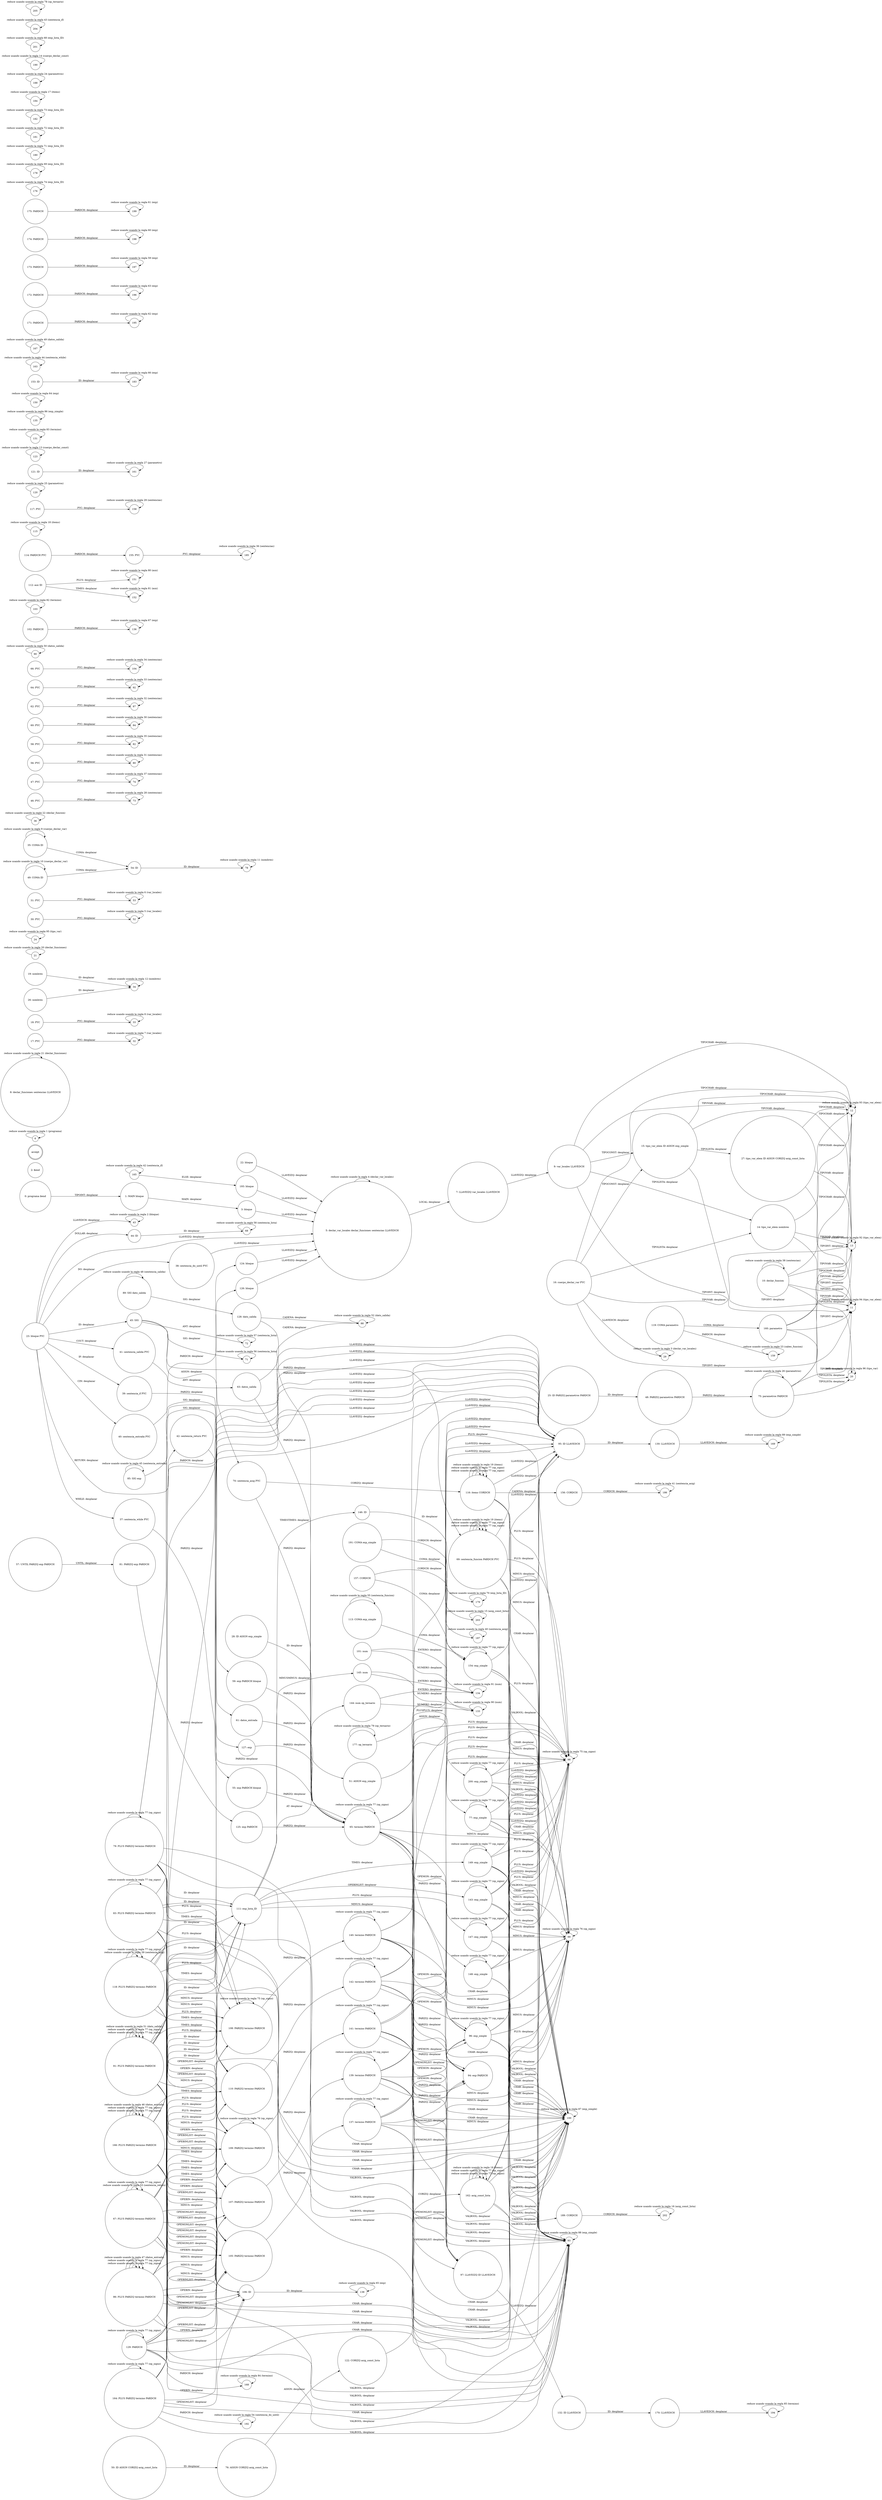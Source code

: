 digraph DFA {
    rankdir=LR;
    node [shape=circle];
    0 [label="0"];
    0 [label="0: programa $end"];
    0 -> 1 [label="TIPOINT: desplazar"];
    1 [label="1"];
    1 [label="1: MAIN bloque"];
    1 -> 3 [label="MAIN: desplazar"];
    2 [label="2"];
    2 [label="2: $end"];
    3 [label="3"];
    3 [label="3: bloque"];
    3 -> 5 [label="LLAVEIZQ: desplazar"];
    4 [label="4"];
    4 [shape=doublecircle, label="accept"];
    5 [label="5"];
    5 [label="5: declar_var_locales declar_funciones sentencias LLAVEDCH"];
    5 -> 7 [label="LOCAL: desplazar"];
    5 -> 5 [label="reduce usando usando la regla 4 (declar_var_locales)"];
    6 [label="6"];
    6 -> 6 [label="reduce usando usando la regla 1 (programa)"];
    7 [label="7"];
    7 [label="7: LLAVEIZQ var_locales LLAVEDCH"];
    7 -> 9 [label="LLAVEIZQ: desplazar"];
    8 [label="8"];
    8 [label="8: declar_funciones sentencias LLAVEDCH"];
    8 -> 8 [label="reduce usando usando la regla 21 (declar_funciones)"];
    9 [label="9"];
    9 [label="9: var_locales LLAVEDCH"];
    9 -> 11 [label="TIPOINT: desplazar"];
    9 -> 12 [label="TIPOCHAR: desplazar"];
    9 -> 13 [label="TIPOVAR: desplazar"];
    9 -> 14 [label="TIPOLISTA: desplazar"];
    9 -> 15 [label="TIPOCONST: desplazar"];
    10 [label="10"];
    10 [label="10: sentencias LLAVEDCH"];
    10 [label="10: declar_funcion"];
    10 -> 11 [label="TIPOINT: desplazar"];
    10 -> 12 [label="TIPOCHAR: desplazar"];
    10 -> 13 [label="TIPOVAR: desplazar"];
    10 -> 20 [label="TIPOLISTA: desplazar"];
    10 -> 10 [label="reduce usando usando la regla 38 (sentencias)"];
    11 [label="11"];
    11 -> 11 [label="reduce usando usando la regla 94 (tipo_var_elem)"];
    12 [label="12"];
    12 -> 12 [label="reduce usando usando la regla 93 (tipo_var_elem)"];
    13 [label="13"];
    13 -> 13 [label="reduce usando usando la regla 92 (tipo_var_elem)"];
    14 [label="14"];
    14 [label="14: tipo_var_elem nombres"];
    14 -> 11 [label="TIPOINT: desplazar"];
    14 -> 12 [label="TIPOCHAR: desplazar"];
    14 -> 13 [label="TIPOVAR: desplazar"];
    15 [label="15"];
    15 [label="15: tipo_var_elem ID ASIGN exp_simple"];
    15 -> 11 [label="TIPOINT: desplazar"];
    15 -> 12 [label="TIPOCHAR: desplazar"];
    15 -> 13 [label="TIPOVAR: desplazar"];
    15 -> 27 [label="TIPOLISTA: desplazar"];
    16 [label="16"];
    16 [label="16: LLAVEDCH"];
    16 [label="16: cuerpo_declar_var PYC"];
    16 -> 11 [label="TIPOINT: desplazar"];
    16 -> 12 [label="TIPOCHAR: desplazar"];
    16 -> 13 [label="TIPOVAR: desplazar"];
    16 -> 14 [label="TIPOLISTA: desplazar"];
    16 -> 15 [label="TIPOCONST: desplazar"];
    16 -> 29 [label="LLAVEDCH: desplazar"];
    17 [label="17"];
    17 [label="17: PYC"];
    17 -> 32 [label="PYC: desplazar"];
    18 [label="18"];
    18 [label="18: PYC"];
    18 -> 33 [label="PYC: desplazar"];
    19 [label="19"];
    19 [label="19: nombres"];
    19 -> 34 [label="ID: desplazar"];
    20 [label="20"];
    20 -> 20 [label="reduce usando usando la regla 96 (tipo_var)"];
    21 [label="21"];
    21 -> 21 [label="reduce usando usando la regla 20 (declar_funciones)"];
    22 [label="22"];
    22 [label="22: bloque"];
    22 -> 5 [label="LLAVEIZQ: desplazar"];
    23 [label="23"];
    23 [label="23: LLAVEDCH"];
    23 [label="23: bloque PYC"];
    23 -> 37 [label="WHILE: desplazar"];
    23 -> 38 [label="DO: desplazar"];
    23 -> 39 [label="IF: desplazar"];
    23 -> 40 [label="CIN: desplazar"];
    23 -> 41 [label="COUT: desplazar"];
    23 -> 42 [label="RETURN: desplazar"];
    23 -> 5 [label="LLAVEIZQ: desplazar"];
    23 -> 43 [label="LLAVEDCH: desplazar"];
    23 -> 44 [label="DOLLAR: desplazar"];
    23 -> 45 [label="ID: desplazar"];
    24 [label="24"];
    24 -> 24 [label="reduce usando usando la regla 95 (tipo_var)"];
    25 [label="25"];
    25 [label="25: ID PARIZQ parametros PARDCH"];
    25 -> 48 [label="ID: desplazar"];
    26 [label="26"];
    26 [label="26: nombres"];
    26 -> 34 [label="ID: desplazar"];
    27 [label="27"];
    27 [label="27: tipo_var_elem ID ASIGN CORIZQ asig_const_lista"];
    27 -> 11 [label="TIPOINT: desplazar"];
    27 -> 12 [label="TIPOCHAR: desplazar"];
    27 -> 13 [label="TIPOVAR: desplazar"];
    28 [label="28"];
    28 [label="28: ID ASIGN exp_simple"];
    28 -> 51 [label="ID: desplazar"];
    29 [label="29"];
    29 -> 29 [label="reduce usando usando la regla 3 (declar_var_locales)"];
    30 [label="30"];
    30 [label="30: PYC"];
    30 -> 52 [label="PYC: desplazar"];
    31 [label="31"];
    31 [label="31: PYC"];
    31 -> 53 [label="PYC: desplazar"];
    32 [label="32"];
    32 -> 32 [label="reduce usando usando la regla 7 (var_locales)"];
    33 [label="33"];
    33 -> 33 [label="reduce usando usando la regla 8 (var_locales)"];
    34 [label="34"];
    34 -> 34 [label="reduce usando usando la regla 12 (nombres)"];
    35 [label="35"];
    35 [label="35: COMA ID"];
    35 -> 54 [label="COMA: desplazar"];
    35 -> 35 [label="reduce usando usando la regla 9 (cuerpo_declar_var)"];
    36 [label="36"];
    36 -> 36 [label="reduce usando usando la regla 22 (declar_funcion)"];
    37 [label="37"];
    37 [label="37: sentencia_while PYC"];
    37 -> 55 [label="PARIZQ: desplazar"];
    38 [label="38"];
    38 [label="38: sentencia_do_until PYC"];
    38 -> 5 [label="LLAVEIZQ: desplazar"];
    39 [label="39"];
    39 [label="39: sentencia_if PYC"];
    39 -> 59 [label="PARIZQ: desplazar"];
    40 [label="40"];
    40 [label="40: sentencia_entrada PYC"];
    40 -> 61 [label="SIG: desplazar"];
    41 [label="41"];
    41 [label="41: sentencia_salida PYC"];
    41 -> 63 [label="ANT: desplazar"];
    42 [label="42"];
    42 [label="42: sentencia_return PYC"];
    42 -> 65 [label="PARIZQ: desplazar"];
    43 [label="43"];
    43 -> 43 [label="reduce usando usando la regla 2 (bloque)"];
    44 [label="44"];
    44 [label="44: ID"];
    44 -> 68 [label="ID: desplazar"];
    45 [label="45"];
    45 [label="45: ASIGN sentencia_asig PYC"];
    45 [label="45: SIG"];
    45 -> 69 [label="PARIZQ: desplazar"];
    45 -> 70 [label="ASIGN: desplazar"];
    45 -> 71 [label="SIG: desplazar"];
    45 -> 72 [label="ANT: desplazar"];
    46 [label="46"];
    46 [label="46: PYC"];
    46 -> 73 [label="PYC: desplazar"];
    47 [label="47"];
    47 [label="47: PYC"];
    47 -> 74 [label="PYC: desplazar"];
    48 [label="48"];
    48 [label="48: PARIZQ parametros PARDCH"];
    48 -> 75 [label="PARIZQ: desplazar"];
    49 [label="49"];
    49 [label="49: COMA ID"];
    49 -> 54 [label="COMA: desplazar"];
    49 -> 49 [label="reduce usando usando la regla 10 (cuerpo_declar_var)"];
    50 [label="50"];
    50 [label="50: ID ASIGN CORIZQ asig_const_lista"];
    50 -> 76 [label="ID: desplazar"];
    51 [label="51"];
    51 [label="51: ASIGN exp_simple"];
    51 -> 77 [label="ASIGN: desplazar"];
    52 [label="52"];
    52 -> 52 [label="reduce usando usando la regla 5 (var_locales)"];
    53 [label="53"];
    53 -> 53 [label="reduce usando usando la regla 6 (var_locales)"];
    54 [label="54"];
    54 [label="54: ID"];
    54 -> 78 [label="ID: desplazar"];
    55 [label="55"];
    55 [label="55: exp PARDCH bloque"];
    55 -> 65 [label="PARIZQ: desplazar"];
    56 [label="56"];
    56 [label="56: PYC"];
    56 -> 80 [label="PYC: desplazar"];
    57 [label="57"];
    57 [label="57: UNTIL PARIZQ exp PARDCH"];
    57 -> 81 [label="UNTIL: desplazar"];
    58 [label="58"];
    58 [label="58: PYC"];
    58 -> 82 [label="PYC: desplazar"];
    59 [label="59"];
    59 [label="59: exp PARDCH bloque"];
    59 -> 65 [label="PARIZQ: desplazar"];
    60 [label="60"];
    60 [label="60: PYC"];
    60 -> 84 [label="PYC: desplazar"];
    61 [label="61"];
    61 [label="61: datos_entrada"];
    61 -> 65 [label="PARIZQ: desplazar"];
    62 [label="62"];
    62 [label="62: PYC"];
    62 -> 87 [label="PYC: desplazar"];
    63 [label="63"];
    63 [label="63: datos_salida"];
    63 -> 65 [label="PARIZQ: desplazar"];
    63 -> 88 [label="CADENA: desplazar"];
    64 [label="64"];
    64 [label="64: PYC"];
    64 -> 92 [label="PYC: desplazar"];
    65 [label="65"];
    65 [label="65: termino PARDCH"];
    65 -> 93 [label="VALBOOL: desplazar"];
    65 -> 94 [label="PARIZQ: desplazar"];
    65 -> 95 [label="LLAVEIZQ: desplazar"];
    65 -> 96 [label="OPEMON: desplazar"];
    65 -> 97 [label="OPEMONLIST: desplazar"];
    65 -> 98 [label="PLUS: desplazar"];
    65 -> 99 [label="MINUS: desplazar"];
    65 -> 100 [label="CHAR: desplazar"];
    65 -> 65 [label="reduce usando usando la regla 77 (op_signo)"];
    66 [label="66"];
    66 [label="66: PYC"];
    66 -> 104 [label="PYC: desplazar"];
    67 [label="67"];
    67 [label="67: PLUS PARIZQ termino PARDCH"];
    67 -> 93 [label="VALBOOL: desplazar"];
    67 -> 95 [label="LLAVEIZQ: desplazar"];
    67 -> 105 [label="OPEBIN: desplazar"];
    67 -> 106 [label="OPEMONLIST: desplazar"];
    67 -> 107 [label="OPEBINLIST: desplazar"];
    67 -> 108 [label="PLUS: desplazar"];
    67 -> 109 [label="MINUS: desplazar"];
    67 -> 110 [label="TIMES: desplazar"];
    67 -> 100 [label="CHAR: desplazar"];
    67 -> 111 [label="ID: desplazar"];
    67 -> 67 [label="reduce usando usando la regla 53 (sentencia_return)"];
    67 -> 67 [label="reduce usando usando la regla 77 (op_signo)"];
    68 [label="68"];
    68 -> 68 [label="reduce usando usando la regla 58 (sentencia_lista)"];
    69 [label="69"];
    69 [label="69: sentencia_funcion PARDCH PYC"];
    69 -> 93 [label="VALBOOL: desplazar"];
    69 -> 95 [label="LLAVEIZQ: desplazar"];
    69 -> 98 [label="PLUS: desplazar"];
    69 -> 99 [label="MINUS: desplazar"];
    69 -> 100 [label="CHAR: desplazar"];
    69 -> 69 [label="reduce usando usando la regla 77 (op_signo)"];
    69 -> 69 [label="reduce usando usando la regla 77 (op_signo)"];
    69 -> 69 [label="reduce usando usando la regla 19 (items)"];
    70 [label="70"];
    70 [label="70: sentencia_asig PYC"];
    70 -> 65 [label="PARIZQ: desplazar"];
    70 -> 116 [label="CORIZQ: desplazar"];
    71 [label="71"];
    71 -> 71 [label="reduce usando usando la regla 56 (sentencia_lista)"];
    72 [label="72"];
    72 -> 72 [label="reduce usando usando la regla 57 (sentencia_lista)"];
    73 [label="73"];
    73 -> 73 [label="reduce usando usando la regla 28 (sentencias)"];
    74 [label="74"];
    74 -> 74 [label="reduce usando usando la regla 37 (sentencias)"];
    75 [label="75"];
    75 [label="75: parametros PARDCH"];
    75 -> 11 [label="TIPOINT: desplazar"];
    75 -> 12 [label="TIPOCHAR: desplazar"];
    75 -> 13 [label="TIPOVAR: desplazar"];
    75 -> 20 [label="TIPOLISTA: desplazar"];
    75 -> 75 [label="reduce usando usando la regla 26 (parametros)"];
    76 [label="76"];
    76 [label="76: ASIGN CORIZQ asig_const_lista"];
    76 -> 122 [label="ASIGN: desplazar"];
    77 [label="77"];
    77 [label="77: exp_simple"];
    77 -> 93 [label="VALBOOL: desplazar"];
    77 -> 95 [label="LLAVEIZQ: desplazar"];
    77 -> 98 [label="PLUS: desplazar"];
    77 -> 99 [label="MINUS: desplazar"];
    77 -> 100 [label="CHAR: desplazar"];
    77 -> 77 [label="reduce usando usando la regla 77 (op_signo)"];
    78 [label="78"];
    78 -> 78 [label="reduce usando usando la regla 11 (nombres)"];
    79 [label="79"];
    79 [label="79: PARDCH bloque"];
    79 [label="79: PLUS PARIZQ termino PARDCH"];
    79 -> 93 [label="VALBOOL: desplazar"];
    79 -> 124 [label="PARDCH: desplazar"];
    79 -> 95 [label="LLAVEIZQ: desplazar"];
    79 -> 105 [label="OPEBIN: desplazar"];
    79 -> 106 [label="OPEMONLIST: desplazar"];
    79 -> 107 [label="OPEBINLIST: desplazar"];
    79 -> 108 [label="PLUS: desplazar"];
    79 -> 109 [label="MINUS: desplazar"];
    79 -> 110 [label="TIMES: desplazar"];
    79 -> 100 [label="CHAR: desplazar"];
    79 -> 111 [label="ID: desplazar"];
    79 -> 79 [label="reduce usando usando la regla 77 (op_signo)"];
    80 [label="80"];
    80 -> 80 [label="reduce usando usando la regla 31 (sentencias)"];
    81 [label="81"];
    81 [label="81: PARIZQ exp PARDCH"];
    81 -> 125 [label="PARIZQ: desplazar"];
    82 [label="82"];
    82 -> 82 [label="reduce usando usando la regla 35 (sentencias)"];
    83 [label="83"];
    83 [label="83: PARDCH bloque"];
    83 [label="83: PLUS PARIZQ termino PARDCH"];
    83 -> 93 [label="VALBOOL: desplazar"];
    83 -> 126 [label="PARDCH: desplazar"];
    83 -> 95 [label="LLAVEIZQ: desplazar"];
    83 -> 105 [label="OPEBIN: desplazar"];
    83 -> 106 [label="OPEMONLIST: desplazar"];
    83 -> 107 [label="OPEBINLIST: desplazar"];
    83 -> 108 [label="PLUS: desplazar"];
    83 -> 109 [label="MINUS: desplazar"];
    83 -> 110 [label="TIMES: desplazar"];
    83 -> 100 [label="CHAR: desplazar"];
    83 -> 111 [label="ID: desplazar"];
    83 -> 83 [label="reduce usando usando la regla 77 (op_signo)"];
    84 [label="84"];
    84 -> 84 [label="reduce usando usando la regla 30 (sentencias)"];
    85 [label="85"];
    85 [label="85: SIG exp"];
    85 -> 127 [label="SIG: desplazar"];
    85 -> 85 [label="reduce usando usando la regla 45 (sentencia_entrada)"];
    86 [label="86"];
    86 [label="86: PLUS PARIZQ termino PARDCH"];
    86 -> 93 [label="VALBOOL: desplazar"];
    86 -> 95 [label="LLAVEIZQ: desplazar"];
    86 -> 105 [label="OPEBIN: desplazar"];
    86 -> 106 [label="OPEMONLIST: desplazar"];
    86 -> 107 [label="OPEBINLIST: desplazar"];
    86 -> 108 [label="PLUS: desplazar"];
    86 -> 109 [label="MINUS: desplazar"];
    86 -> 110 [label="TIMES: desplazar"];
    86 -> 100 [label="CHAR: desplazar"];
    86 -> 111 [label="ID: desplazar"];
    86 -> 86 [label="reduce usando usando la regla 77 (op_signo)"];
    86 -> 86 [label="reduce usando usando la regla 77 (op_signo)"];
    86 -> 86 [label="reduce usando usando la regla 47 (datos_entrada)"];
    87 [label="87"];
    87 -> 87 [label="reduce usando usando la regla 32 (sentencias)"];
    88 [label="88"];
    88 -> 88 [label="reduce usando usando la regla 52 (dato_salida)"];
    89 [label="89"];
    89 [label="89: SIG dato_salida"];
    89 -> 128 [label="SIG: desplazar"];
    89 -> 89 [label="reduce usando usando la regla 48 (sentencia_salida)"];
    90 [label="90"];
    90 -> 90 [label="reduce usando usando la regla 50 (datos_salida)"];
    91 [label="91"];
    91 [label="91: PLUS PARIZQ termino PARDCH"];
    91 -> 93 [label="VALBOOL: desplazar"];
    91 -> 95 [label="LLAVEIZQ: desplazar"];
    91 -> 105 [label="OPEBIN: desplazar"];
    91 -> 106 [label="OPEMONLIST: desplazar"];
    91 -> 107 [label="OPEBINLIST: desplazar"];
    91 -> 108 [label="PLUS: desplazar"];
    91 -> 109 [label="MINUS: desplazar"];
    91 -> 110 [label="TIMES: desplazar"];
    91 -> 100 [label="CHAR: desplazar"];
    91 -> 111 [label="ID: desplazar"];
    91 -> 91 [label="reduce usando usando la regla 77 (op_signo)"];
    91 -> 91 [label="reduce usando usando la regla 77 (op_signo)"];
    91 -> 91 [label="reduce usando usando la regla 51 (dato_salida)"];
    92 [label="92"];
    92 -> 92 [label="reduce usando usando la regla 33 (sentencias)"];
    93 [label="93"];
    93 -> 93 [label="reduce usando usando la regla 88 (exp_simple)"];
    94 [label="94"];
    94 [label="94: exp PARDCH"];
    94 -> 65 [label="PARIZQ: desplazar"];
    95 [label="95"];
    95 [label="95: ID LLAVEDCH"];
    95 -> 130 [label="ID: desplazar"];
    96 [label="96"];
    96 [label="96: exp_simple"];
    96 -> 93 [label="VALBOOL: desplazar"];
    96 -> 95 [label="LLAVEIZQ: desplazar"];
    96 -> 98 [label="PLUS: desplazar"];
    96 -> 99 [label="MINUS: desplazar"];
    96 -> 100 [label="CHAR: desplazar"];
    96 -> 96 [label="reduce usando usando la regla 77 (op_signo)"];
    97 [label="97"];
    97 [label="97: LLAVEIZQ ID LLAVEDCH"];
    97 -> 132 [label="LLAVEIZQ: desplazar"];
    98 [label="98"];
    98 -> 98 [label="reduce usando usando la regla 75 (op_signo)"];
    99 [label="99"];
    99 -> 99 [label="reduce usando usando la regla 76 (op_signo)"];
    100 [label="100"];
    100 -> 100 [label="reduce usando usando la regla 87 (exp_simple)"];
    101 [label="101"];
    101 [label="101: num"];
    101 -> 133 [label="NUMERO: desplazar"];
    101 -> 134 [label="ENTERO: desplazar"];
    102 [label="102"];
    102 [label="102: PARDCH"];
    102 -> 136 [label="PARDCH: desplazar"];
    103 [label="103"];
    103 -> 103 [label="reduce usando usando la regla 82 (termino)"];
    104 [label="104"];
    104 -> 104 [label="reduce usando usando la regla 34 (sentencias)"];
    105 [label="105"];
    105 [label="105: PARIZQ termino PARDCH"];
    105 -> 137 [label="PARIZQ: desplazar"];
    106 [label="106"];
    106 [label="106: ID"];
    106 -> 138 [label="ID: desplazar"];
    107 [label="107"];
    107 [label="107: PARIZQ termino PARDCH"];
    107 -> 139 [label="PARIZQ: desplazar"];
    108 [label="108"];
    108 [label="108: PARIZQ termino PARDCH"];
    108 -> 140 [label="PARIZQ: desplazar"];
    108 -> 108 [label="reduce usando usando la regla 75 (op_signo)"];
    109 [label="109"];
    109 [label="109: PARIZQ termino PARDCH"];
    109 -> 141 [label="PARIZQ: desplazar"];
    109 -> 109 [label="reduce usando usando la regla 76 (op_signo)"];
    110 [label="110"];
    110 [label="110: PARIZQ termino PARDCH"];
    110 -> 142 [label="PARIZQ: desplazar"];
    111 [label="111"];
    111 [label="111: exp_lista_ID"];
    111 -> 143 [label="OPEBINLIST: desplazar"];
    111 -> 144 [label="AT: desplazar"];
    111 -> 145 [label="MINUSMINUS: desplazar"];
    111 -> 146 [label="TIMESTIMES: desplazar"];
    111 -> 147 [label="PLUS: desplazar"];
    111 -> 148 [label="MINUS: desplazar"];
    111 -> 149 [label="TIMES: desplazar"];
    112 [label="112"];
    112 [label="112: aux ID"];
    112 -> 151 [label="PLUS: desplazar"];
    112 -> 152 [label="TIMES: desplazar"];
    113 [label="113"];
    113 [label="113: COMA exp_simple"];
    113 -> 154 [label="COMA: desplazar"];
    113 -> 113 [label="reduce usando usando la regla 55 (sentencia_funcion)"];
    114 [label="114"];
    114 [label="114: PARDCH PYC"];
    114 -> 155 [label="PARDCH: desplazar"];
    115 [label="115"];
    115 -> 115 [label="reduce usando usando la regla 18 (items)"];
    116 [label="116"];
    116 [label="116: items CORDCH"];
    116 -> 93 [label="VALBOOL: desplazar"];
    116 -> 95 [label="LLAVEIZQ: desplazar"];
    116 -> 98 [label="PLUS: desplazar"];
    116 -> 99 [label="MINUS: desplazar"];
    116 -> 100 [label="CHAR: desplazar"];
    116 -> 156 [label="CADENA: desplazar"];
    116 -> 116 [label="reduce usando usando la regla 77 (op_signo)"];
    116 -> 116 [label="reduce usando usando la regla 77 (op_signo)"];
    116 -> 116 [label="reduce usando usando la regla 19 (items)"];
    117 [label="117"];
    117 [label="117: PYC"];
    117 -> 158 [label="PYC: desplazar"];
    118 [label="118"];
    118 [label="118: PLUS PARIZQ termino PARDCH"];
    118 -> 93 [label="VALBOOL: desplazar"];
    118 -> 95 [label="LLAVEIZQ: desplazar"];
    118 -> 105 [label="OPEBIN: desplazar"];
    118 -> 106 [label="OPEMONLIST: desplazar"];
    118 -> 107 [label="OPEBINLIST: desplazar"];
    118 -> 108 [label="PLUS: desplazar"];
    118 -> 109 [label="MINUS: desplazar"];
    118 -> 110 [label="TIMES: desplazar"];
    118 -> 100 [label="CHAR: desplazar"];
    118 -> 111 [label="ID: desplazar"];
    118 -> 118 [label="reduce usando usando la regla 39 (sentencia_asig)"];
    118 -> 118 [label="reduce usando usando la regla 77 (op_signo)"];
    119 [label="119"];
    119 [label="119: PARDCH"];
    119 [label="119: COMA parametro"];
    119 -> 159 [label="PARDCH: desplazar"];
    119 -> 160 [label="COMA: desplazar"];
    120 [label="120"];
    120 -> 120 [label="reduce usando usando la regla 25 (parametros)"];
    121 [label="121"];
    121 [label="121: ID"];
    121 -> 161 [label="ID: desplazar"];
    122 [label="122"];
    122 [label="122: CORIZQ asig_const_lista"];
    122 -> 162 [label="CORIZQ: desplazar"];
    123 [label="123"];
    123 -> 123 [label="reduce usando usando la regla 13 (cuerpo_declar_const)"];
    124 [label="124"];
    124 [label="124: bloque"];
    124 -> 5 [label="LLAVEIZQ: desplazar"];
    125 [label="125"];
    125 [label="125: exp PARDCH"];
    125 -> 65 [label="PARIZQ: desplazar"];
    126 [label="126"];
    126 [label="126: bloque"];
    126 -> 5 [label="LLAVEIZQ: desplazar"];
    127 [label="127"];
    127 [label="127: exp"];
    127 -> 65 [label="PARIZQ: desplazar"];
    128 [label="128"];
    128 [label="128: dato_salida"];
    128 -> 65 [label="PARIZQ: desplazar"];
    128 -> 88 [label="CADENA: desplazar"];
    129 [label="129"];
    129 [label="129: PLUS PARIZQ termino PARDCH"];
    129 [label="129: PARDCH"];
    129 -> 93 [label="VALBOOL: desplazar"];
    129 -> 168 [label="PARDCH: desplazar"];
    129 -> 95 [label="LLAVEIZQ: desplazar"];
    129 -> 105 [label="OPEBIN: desplazar"];
    129 -> 106 [label="OPEMONLIST: desplazar"];
    129 -> 107 [label="OPEBINLIST: desplazar"];
    129 -> 108 [label="PLUS: desplazar"];
    129 -> 109 [label="MINUS: desplazar"];
    129 -> 110 [label="TIMES: desplazar"];
    129 -> 100 [label="CHAR: desplazar"];
    129 -> 111 [label="ID: desplazar"];
    129 -> 129 [label="reduce usando usando la regla 77 (op_signo)"];
    130 [label="130"];
    130 [label="130: LLAVEDCH"];
    130 -> 169 [label="LLAVEDCH: desplazar"];
    131 [label="131"];
    131 -> 131 [label="reduce usando usando la regla 83 (termino)"];
    132 [label="132"];
    132 [label="132: ID LLAVEDCH"];
    132 -> 170 [label="ID: desplazar"];
    133 [label="133"];
    133 -> 133 [label="reduce usando usando la regla 90 (num)"];
    134 [label="134"];
    134 -> 134 [label="reduce usando usando la regla 91 (num)"];
    135 [label="135"];
    135 -> 135 [label="reduce usando usando la regla 86 (exp_simple)"];
    136 [label="136"];
    136 -> 136 [label="reduce usando usando la regla 67 (exp)"];
    137 [label="137"];
    137 [label="137: termino PARDCH"];
    137 -> 93 [label="VALBOOL: desplazar"];
    137 -> 94 [label="PARIZQ: desplazar"];
    137 -> 95 [label="LLAVEIZQ: desplazar"];
    137 -> 96 [label="OPEMON: desplazar"];
    137 -> 97 [label="OPEMONLIST: desplazar"];
    137 -> 98 [label="PLUS: desplazar"];
    137 -> 99 [label="MINUS: desplazar"];
    137 -> 100 [label="CHAR: desplazar"];
    137 -> 137 [label="reduce usando usando la regla 77 (op_signo)"];
    138 [label="138"];
    138 -> 138 [label="reduce usando usando la regla 65 (exp)"];
    139 [label="139"];
    139 [label="139: termino PARDCH"];
    139 -> 93 [label="VALBOOL: desplazar"];
    139 -> 94 [label="PARIZQ: desplazar"];
    139 -> 95 [label="LLAVEIZQ: desplazar"];
    139 -> 96 [label="OPEMON: desplazar"];
    139 -> 97 [label="OPEMONLIST: desplazar"];
    139 -> 98 [label="PLUS: desplazar"];
    139 -> 99 [label="MINUS: desplazar"];
    139 -> 100 [label="CHAR: desplazar"];
    139 -> 139 [label="reduce usando usando la regla 77 (op_signo)"];
    140 [label="140"];
    140 [label="140: termino PARDCH"];
    140 -> 93 [label="VALBOOL: desplazar"];
    140 -> 94 [label="PARIZQ: desplazar"];
    140 -> 95 [label="LLAVEIZQ: desplazar"];
    140 -> 96 [label="OPEMON: desplazar"];
    140 -> 97 [label="OPEMONLIST: desplazar"];
    140 -> 98 [label="PLUS: desplazar"];
    140 -> 99 [label="MINUS: desplazar"];
    140 -> 100 [label="CHAR: desplazar"];
    140 -> 140 [label="reduce usando usando la regla 77 (op_signo)"];
    141 [label="141"];
    141 [label="141: termino PARDCH"];
    141 -> 93 [label="VALBOOL: desplazar"];
    141 -> 94 [label="PARIZQ: desplazar"];
    141 -> 95 [label="LLAVEIZQ: desplazar"];
    141 -> 96 [label="OPEMON: desplazar"];
    141 -> 97 [label="OPEMONLIST: desplazar"];
    141 -> 98 [label="PLUS: desplazar"];
    141 -> 99 [label="MINUS: desplazar"];
    141 -> 100 [label="CHAR: desplazar"];
    141 -> 141 [label="reduce usando usando la regla 77 (op_signo)"];
    142 [label="142"];
    142 [label="142: termino PARDCH"];
    142 -> 93 [label="VALBOOL: desplazar"];
    142 -> 94 [label="PARIZQ: desplazar"];
    142 -> 95 [label="LLAVEIZQ: desplazar"];
    142 -> 96 [label="OPEMON: desplazar"];
    142 -> 97 [label="OPEMONLIST: desplazar"];
    142 -> 98 [label="PLUS: desplazar"];
    142 -> 99 [label="MINUS: desplazar"];
    142 -> 100 [label="CHAR: desplazar"];
    142 -> 142 [label="reduce usando usando la regla 77 (op_signo)"];
    143 [label="143"];
    143 [label="143: exp_simple"];
    143 -> 93 [label="VALBOOL: desplazar"];
    143 -> 95 [label="LLAVEIZQ: desplazar"];
    143 -> 98 [label="PLUS: desplazar"];
    143 -> 99 [label="MINUS: desplazar"];
    143 -> 100 [label="CHAR: desplazar"];
    143 -> 143 [label="reduce usando usando la regla 77 (op_signo)"];
    144 [label="144"];
    144 [label="144: num op_ternario"];
    144 -> 133 [label="NUMERO: desplazar"];
    144 -> 134 [label="ENTERO: desplazar"];
    145 [label="145"];
    145 [label="145: num"];
    145 -> 133 [label="NUMERO: desplazar"];
    145 -> 134 [label="ENTERO: desplazar"];
    146 [label="146"];
    146 [label="146: ID"];
    146 -> 179 [label="ID: desplazar"];
    147 [label="147"];
    147 [label="147: exp_simple"];
    147 -> 93 [label="VALBOOL: desplazar"];
    147 -> 95 [label="LLAVEIZQ: desplazar"];
    147 -> 98 [label="PLUS: desplazar"];
    147 -> 99 [label="MINUS: desplazar"];
    147 -> 100 [label="CHAR: desplazar"];
    147 -> 147 [label="reduce usando usando la regla 77 (op_signo)"];
    148 [label="148"];
    148 [label="148: exp_simple"];
    148 -> 93 [label="VALBOOL: desplazar"];
    148 -> 95 [label="LLAVEIZQ: desplazar"];
    148 -> 98 [label="PLUS: desplazar"];
    148 -> 99 [label="MINUS: desplazar"];
    148 -> 100 [label="CHAR: desplazar"];
    148 -> 148 [label="reduce usando usando la regla 77 (op_signo)"];
    149 [label="149"];
    149 [label="149: exp_simple"];
    149 -> 93 [label="VALBOOL: desplazar"];
    149 -> 95 [label="LLAVEIZQ: desplazar"];
    149 -> 98 [label="PLUS: desplazar"];
    149 -> 99 [label="MINUS: desplazar"];
    149 -> 100 [label="CHAR: desplazar"];
    149 -> 149 [label="reduce usando usando la regla 77 (op_signo)"];
    150 [label="150"];
    150 -> 150 [label="reduce usando usando la regla 64 (exp)"];
    151 [label="151"];
    151 -> 151 [label="reduce usando usando la regla 80 (aux)"];
    152 [label="152"];
    152 -> 152 [label="reduce usando usando la regla 81 (aux)"];
    153 [label="153"];
    153 [label="153: ID"];
    153 -> 183 [label="ID: desplazar"];
    154 [label="154"];
    154 [label="154: exp_simple"];
    154 -> 93 [label="VALBOOL: desplazar"];
    154 -> 95 [label="LLAVEIZQ: desplazar"];
    154 -> 98 [label="PLUS: desplazar"];
    154 -> 99 [label="MINUS: desplazar"];
    154 -> 100 [label="CHAR: desplazar"];
    154 -> 154 [label="reduce usando usando la regla 77 (op_signo)"];
    155 [label="155"];
    155 [label="155: PYC"];
    155 -> 185 [label="PYC: desplazar"];
    156 [label="156"];
    156 [label="156: CORDCH"];
    156 -> 186 [label="CORDCH: desplazar"];
    157 [label="157"];
    157 [label="157: COMA exp_simple"];
    157 [label="157: CORDCH"];
    157 -> 187 [label="CORDCH: desplazar"];
    157 -> 154 [label="COMA: desplazar"];
    158 [label="158"];
    158 -> 158 [label="reduce usando usando la regla 29 (sentencias)"];
    159 [label="159"];
    159 -> 159 [label="reduce usando usando la regla 23 (cabec_funcion)"];
    160 [label="160"];
    160 [label="160: parametro"];
    160 -> 11 [label="TIPOINT: desplazar"];
    160 -> 12 [label="TIPOCHAR: desplazar"];
    160 -> 13 [label="TIPOVAR: desplazar"];
    160 -> 20 [label="TIPOLISTA: desplazar"];
    161 [label="161"];
    161 -> 161 [label="reduce usando usando la regla 27 (parametro)"];
    162 [label="162"];
    162 [label="162: asig_const_lista"];
    162 -> 93 [label="VALBOOL: desplazar"];
    162 -> 95 [label="LLAVEIZQ: desplazar"];
    162 -> 98 [label="PLUS: desplazar"];
    162 -> 99 [label="MINUS: desplazar"];
    162 -> 100 [label="CHAR: desplazar"];
    162 -> 189 [label="CADENA: desplazar"];
    162 -> 162 [label="reduce usando usando la regla 77 (op_signo)"];
    162 -> 162 [label="reduce usando usando la regla 77 (op_signo)"];
    162 -> 162 [label="reduce usando usando la regla 19 (items)"];
    163 [label="163"];
    163 -> 163 [label="reduce usando usando la regla 44 (sentencia_while)"];
    164 [label="164"];
    164 [label="164: PARDCH"];
    164 [label="164: PLUS PARIZQ termino PARDCH"];
    164 -> 93 [label="VALBOOL: desplazar"];
    164 -> 192 [label="PARDCH: desplazar"];
    164 -> 95 [label="LLAVEIZQ: desplazar"];
    164 -> 105 [label="OPEBIN: desplazar"];
    164 -> 106 [label="OPEMONLIST: desplazar"];
    164 -> 107 [label="OPEBINLIST: desplazar"];
    164 -> 108 [label="PLUS: desplazar"];
    164 -> 109 [label="MINUS: desplazar"];
    164 -> 110 [label="TIMES: desplazar"];
    164 -> 100 [label="CHAR: desplazar"];
    164 -> 111 [label="ID: desplazar"];
    164 -> 164 [label="reduce usando usando la regla 77 (op_signo)"];
    165 [label="165"];
    165 -> 193 [label="ELSE: desplazar"];
    165 -> 165 [label="reduce usando usando la regla 42 (sentencia_if)"];
    166 [label="166"];
    166 [label="166: PLUS PARIZQ termino PARDCH"];
    166 -> 93 [label="VALBOOL: desplazar"];
    166 -> 95 [label="LLAVEIZQ: desplazar"];
    166 -> 105 [label="OPEBIN: desplazar"];
    166 -> 106 [label="OPEMONLIST: desplazar"];
    166 -> 107 [label="OPEBINLIST: desplazar"];
    166 -> 108 [label="PLUS: desplazar"];
    166 -> 109 [label="MINUS: desplazar"];
    166 -> 110 [label="TIMES: desplazar"];
    166 -> 100 [label="CHAR: desplazar"];
    166 -> 111 [label="ID: desplazar"];
    166 -> 166 [label="reduce usando usando la regla 77 (op_signo)"];
    166 -> 166 [label="reduce usando usando la regla 77 (op_signo)"];
    166 -> 166 [label="reduce usando usando la regla 46 (datos_entrada)"];
    167 [label="167"];
    167 -> 167 [label="reduce usando usando la regla 49 (datos_salida)"];
    168 [label="168"];
    168 -> 168 [label="reduce usando usando la regla 84 (termino)"];
    169 [label="169"];
    169 -> 169 [label="reduce usando usando la regla 89 (exp_simple)"];
    170 [label="170"];
    170 [label="170: LLAVEDCH"];
    170 -> 194 [label="LLAVEDCH: desplazar"];
    171 [label="171"];
    171 [label="171: PARDCH"];
    171 -> 195 [label="PARDCH: desplazar"];
    172 [label="172"];
    172 [label="172: PARDCH"];
    172 -> 196 [label="PARDCH: desplazar"];
    173 [label="173"];
    173 [label="173: PARDCH"];
    173 -> 197 [label="PARDCH: desplazar"];
    174 [label="174"];
    174 [label="174: PARDCH"];
    174 -> 198 [label="PARDCH: desplazar"];
    175 [label="175"];
    175 [label="175: PARDCH"];
    175 -> 199 [label="PARDCH: desplazar"];
    176 [label="176"];
    176 -> 176 [label="reduce usando usando la regla 74 (exp_lista_ID)"];
    177 [label="177"];
    177 [label="177: op_ternario"];
    177 -> 200 [label="PLUSPLUS: desplazar"];
    177 -> 177 [label="reduce usando usando la regla 79 (op_ternario)"];
    178 [label="178"];
    178 -> 178 [label="reduce usando usando la regla 69 (exp_lista_ID)"];
    179 [label="179"];
    179 -> 179 [label="reduce usando usando la regla 70 (exp_lista_ID)"];
    180 [label="180"];
    180 -> 180 [label="reduce usando usando la regla 71 (exp_lista_ID)"];
    181 [label="181"];
    181 -> 181 [label="reduce usando usando la regla 72 (exp_lista_ID)"];
    182 [label="182"];
    182 -> 182 [label="reduce usando usando la regla 73 (exp_lista_ID)"];
    183 [label="183"];
    183 -> 183 [label="reduce usando usando la regla 66 (exp)"];
    184 [label="184"];
    184 -> 184 [label="reduce usando usando la regla 17 (items)"];
    185 [label="185"];
    185 -> 185 [label="reduce usando usando la regla 36 (sentencias)"];
    186 [label="186"];
    186 -> 186 [label="reduce usando usando la regla 41 (sentencia_asig)"];
    187 [label="187"];
    187 -> 187 [label="reduce usando usando la regla 40 (sentencia_asig)"];
    188 [label="188"];
    188 -> 188 [label="reduce usando usando la regla 24 (parametros)"];
    189 [label="189"];
    189 [label="189: CORDCH"];
    189 -> 202 [label="CORDCH: desplazar"];
    190 [label="190"];
    190 -> 190 [label="reduce usando usando la regla 14 (cuerpo_declar_const)"];
    191 [label="191"];
    191 [label="191: CORDCH"];
    191 [label="191: COMA exp_simple"];
    191 -> 203 [label="CORDCH: desplazar"];
    191 -> 154 [label="COMA: desplazar"];
    192 [label="192"];
    192 -> 192 [label="reduce usando usando la regla 54 (sentencia_do_until)"];
    193 [label="193"];
    193 [label="193: bloque"];
    193 -> 5 [label="LLAVEIZQ: desplazar"];
    194 [label="194"];
    194 -> 194 [label="reduce usando usando la regla 85 (termino)"];
    195 [label="195"];
    195 -> 195 [label="reduce usando usando la regla 62 (exp)"];
    196 [label="196"];
    196 -> 196 [label="reduce usando usando la regla 63 (exp)"];
    197 [label="197"];
    197 -> 197 [label="reduce usando usando la regla 59 (exp)"];
    198 [label="198"];
    198 -> 198 [label="reduce usando usando la regla 60 (exp)"];
    199 [label="199"];
    199 -> 199 [label="reduce usando usando la regla 61 (exp)"];
    200 [label="200"];
    200 [label="200: exp_simple"];
    200 -> 93 [label="VALBOOL: desplazar"];
    200 -> 95 [label="LLAVEIZQ: desplazar"];
    200 -> 98 [label="PLUS: desplazar"];
    200 -> 99 [label="MINUS: desplazar"];
    200 -> 100 [label="CHAR: desplazar"];
    200 -> 200 [label="reduce usando usando la regla 77 (op_signo)"];
    201 [label="201"];
    201 -> 201 [label="reduce usando usando la regla 68 (exp_lista_ID)"];
    202 [label="202"];
    202 -> 202 [label="reduce usando usando la regla 16 (asig_const_lista)"];
    203 [label="203"];
    203 -> 203 [label="reduce usando usando la regla 15 (asig_const_lista)"];
    204 [label="204"];
    204 -> 204 [label="reduce usando usando la regla 43 (sentencia_if)"];
    205 [label="205"];
    205 -> 205 [label="reduce usando usando la regla 78 (op_ternario)"];
}
